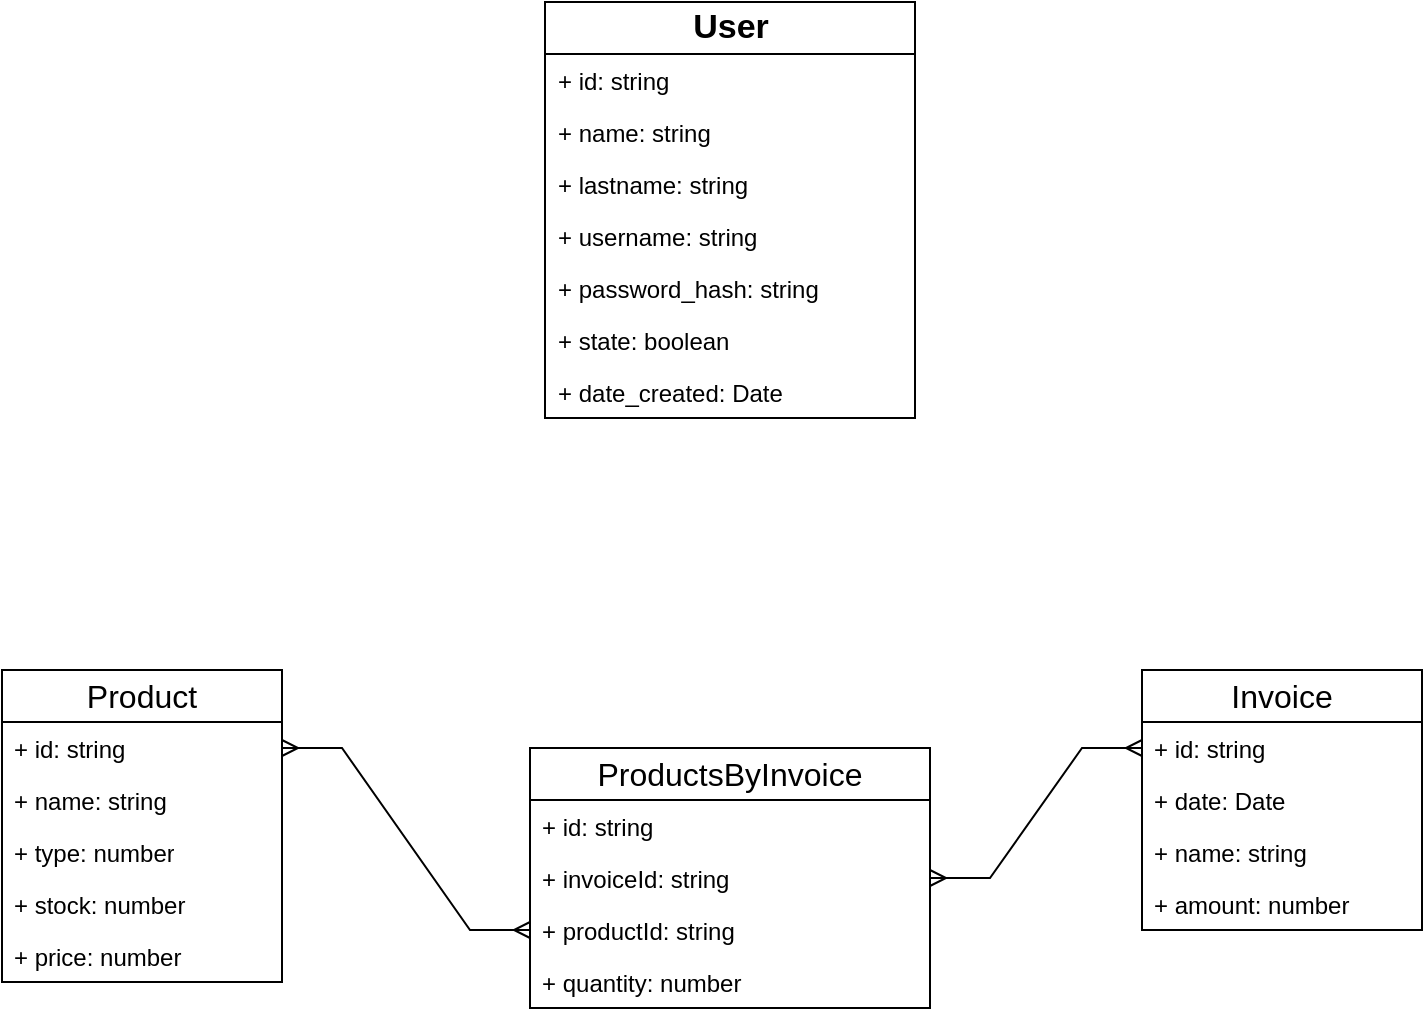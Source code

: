 <mxfile>
    <diagram id="C5RBs43oDa-KdzZeNtuy" name="Page-1">
        <mxGraphModel dx="1049" dy="663" grid="1" gridSize="10" guides="1" tooltips="1" connect="1" arrows="1" fold="1" page="1" pageScale="1" pageWidth="1169" pageHeight="827" math="0" shadow="0">
            <root>
                <mxCell id="WIyWlLk6GJQsqaUBKTNV-0"/>
                <mxCell id="WIyWlLk6GJQsqaUBKTNV-1" parent="WIyWlLk6GJQsqaUBKTNV-0"/>
                <mxCell id="chpo-z-GJbbB6o96Vqh3-6" value="&lt;span style=&quot;font-weight: 700;&quot;&gt;&lt;font style=&quot;font-size: 17px;&quot;&gt;User&lt;/font&gt;&lt;/span&gt;" style="swimlane;fontStyle=0;childLayout=stackLayout;horizontal=1;startSize=26;fillColor=none;horizontalStack=0;resizeParent=1;resizeParentMax=0;resizeLast=0;collapsible=1;marginBottom=0;whiteSpace=wrap;html=1;" parent="WIyWlLk6GJQsqaUBKTNV-1" vertex="1">
                    <mxGeometry x="501.5" y="80" width="185" height="208" as="geometry"/>
                </mxCell>
                <mxCell id="chpo-z-GJbbB6o96Vqh3-16" value="+ id: string" style="text;strokeColor=none;fillColor=none;align=left;verticalAlign=top;spacingLeft=4;spacingRight=4;overflow=hidden;rotatable=0;points=[[0,0.5],[1,0.5]];portConstraint=eastwest;whiteSpace=wrap;html=1;" parent="chpo-z-GJbbB6o96Vqh3-6" vertex="1">
                    <mxGeometry y="26" width="185" height="26" as="geometry"/>
                </mxCell>
                <mxCell id="0" value="+ name: string" style="text;strokeColor=none;fillColor=none;align=left;verticalAlign=top;spacingLeft=4;spacingRight=4;overflow=hidden;rotatable=0;points=[[0,0.5],[1,0.5]];portConstraint=eastwest;whiteSpace=wrap;html=1;" vertex="1" parent="chpo-z-GJbbB6o96Vqh3-6">
                    <mxGeometry y="52" width="185" height="26" as="geometry"/>
                </mxCell>
                <mxCell id="chpo-z-GJbbB6o96Vqh3-7" value="+ lastname: string" style="text;strokeColor=none;fillColor=none;align=left;verticalAlign=top;spacingLeft=4;spacingRight=4;overflow=hidden;rotatable=0;points=[[0,0.5],[1,0.5]];portConstraint=eastwest;whiteSpace=wrap;html=1;" parent="chpo-z-GJbbB6o96Vqh3-6" vertex="1">
                    <mxGeometry y="78" width="185" height="26" as="geometry"/>
                </mxCell>
                <mxCell id="chpo-z-GJbbB6o96Vqh3-9" value="+ username: string" style="text;strokeColor=none;fillColor=none;align=left;verticalAlign=top;spacingLeft=4;spacingRight=4;overflow=hidden;rotatable=0;points=[[0,0.5],[1,0.5]];portConstraint=eastwest;whiteSpace=wrap;html=1;" parent="chpo-z-GJbbB6o96Vqh3-6" vertex="1">
                    <mxGeometry y="104" width="185" height="26" as="geometry"/>
                </mxCell>
                <mxCell id="chpo-z-GJbbB6o96Vqh3-10" value="+ password_hash: string" style="text;strokeColor=none;fillColor=none;align=left;verticalAlign=top;spacingLeft=4;spacingRight=4;overflow=hidden;rotatable=0;points=[[0,0.5],[1,0.5]];portConstraint=eastwest;whiteSpace=wrap;html=1;" parent="chpo-z-GJbbB6o96Vqh3-6" vertex="1">
                    <mxGeometry y="130" width="185" height="26" as="geometry"/>
                </mxCell>
                <mxCell id="1" value="+ state: boolean" style="text;strokeColor=none;fillColor=none;align=left;verticalAlign=top;spacingLeft=4;spacingRight=4;overflow=hidden;rotatable=0;points=[[0,0.5],[1,0.5]];portConstraint=eastwest;whiteSpace=wrap;html=1;" vertex="1" parent="chpo-z-GJbbB6o96Vqh3-6">
                    <mxGeometry y="156" width="185" height="26" as="geometry"/>
                </mxCell>
                <mxCell id="chpo-z-GJbbB6o96Vqh3-8" value="+ date_created: Date" style="text;strokeColor=none;fillColor=none;align=left;verticalAlign=top;spacingLeft=4;spacingRight=4;overflow=hidden;rotatable=0;points=[[0,0.5],[1,0.5]];portConstraint=eastwest;whiteSpace=wrap;html=1;" parent="chpo-z-GJbbB6o96Vqh3-6" vertex="1">
                    <mxGeometry y="182" width="185" height="26" as="geometry"/>
                </mxCell>
                <mxCell id="chpo-z-GJbbB6o96Vqh3-11" value="&lt;font style=&quot;font-size: 16px;&quot;&gt;Product&lt;/font&gt;" style="swimlane;fontStyle=0;childLayout=stackLayout;horizontal=1;startSize=26;fillColor=none;horizontalStack=0;resizeParent=1;resizeParentMax=0;resizeLast=0;collapsible=1;marginBottom=0;whiteSpace=wrap;html=1;" parent="WIyWlLk6GJQsqaUBKTNV-1" vertex="1">
                    <mxGeometry x="230" y="414" width="140" height="156" as="geometry"/>
                </mxCell>
                <mxCell id="chpo-z-GJbbB6o96Vqh3-13" value="+ id: string" style="text;strokeColor=none;fillColor=none;align=left;verticalAlign=top;spacingLeft=4;spacingRight=4;overflow=hidden;rotatable=0;points=[[0,0.5],[1,0.5]];portConstraint=eastwest;whiteSpace=wrap;html=1;" parent="chpo-z-GJbbB6o96Vqh3-11" vertex="1">
                    <mxGeometry y="26" width="140" height="26" as="geometry"/>
                </mxCell>
                <mxCell id="chpo-z-GJbbB6o96Vqh3-12" value="+ name: string" style="text;strokeColor=none;fillColor=none;align=left;verticalAlign=top;spacingLeft=4;spacingRight=4;overflow=hidden;rotatable=0;points=[[0,0.5],[1,0.5]];portConstraint=eastwest;whiteSpace=wrap;html=1;" parent="chpo-z-GJbbB6o96Vqh3-11" vertex="1">
                    <mxGeometry y="52" width="140" height="26" as="geometry"/>
                </mxCell>
                <mxCell id="chpo-z-GJbbB6o96Vqh3-14" value="+ type: number" style="text;strokeColor=none;fillColor=none;align=left;verticalAlign=top;spacingLeft=4;spacingRight=4;overflow=hidden;rotatable=0;points=[[0,0.5],[1,0.5]];portConstraint=eastwest;whiteSpace=wrap;html=1;" parent="chpo-z-GJbbB6o96Vqh3-11" vertex="1">
                    <mxGeometry y="78" width="140" height="26" as="geometry"/>
                </mxCell>
                <mxCell id="chpo-z-GJbbB6o96Vqh3-17" value="+ stock: number" style="text;strokeColor=none;fillColor=none;align=left;verticalAlign=top;spacingLeft=4;spacingRight=4;overflow=hidden;rotatable=0;points=[[0,0.5],[1,0.5]];portConstraint=eastwest;whiteSpace=wrap;html=1;" parent="chpo-z-GJbbB6o96Vqh3-11" vertex="1">
                    <mxGeometry y="104" width="140" height="26" as="geometry"/>
                </mxCell>
                <mxCell id="chpo-z-GJbbB6o96Vqh3-15" value="+ price: number" style="text;strokeColor=none;fillColor=none;align=left;verticalAlign=top;spacingLeft=4;spacingRight=4;overflow=hidden;rotatable=0;points=[[0,0.5],[1,0.5]];portConstraint=eastwest;whiteSpace=wrap;html=1;" parent="chpo-z-GJbbB6o96Vqh3-11" vertex="1">
                    <mxGeometry y="130" width="140" height="26" as="geometry"/>
                </mxCell>
                <mxCell id="FlKP_sSUdaD6FfaAe1XL-0" value="&lt;font style=&quot;font-size: 16px;&quot;&gt;Invoice&lt;/font&gt;" style="swimlane;fontStyle=0;childLayout=stackLayout;horizontal=1;startSize=26;fillColor=none;horizontalStack=0;resizeParent=1;resizeParentMax=0;resizeLast=0;collapsible=1;marginBottom=0;whiteSpace=wrap;html=1;" parent="WIyWlLk6GJQsqaUBKTNV-1" vertex="1">
                    <mxGeometry x="800" y="414" width="140" height="130" as="geometry"/>
                </mxCell>
                <mxCell id="FlKP_sSUdaD6FfaAe1XL-30" value="+ id: string" style="text;strokeColor=none;fillColor=none;align=left;verticalAlign=top;spacingLeft=4;spacingRight=4;overflow=hidden;rotatable=0;points=[[0,0.5],[1,0.5]];portConstraint=eastwest;whiteSpace=wrap;html=1;" parent="FlKP_sSUdaD6FfaAe1XL-0" vertex="1">
                    <mxGeometry y="26" width="140" height="26" as="geometry"/>
                </mxCell>
                <mxCell id="FlKP_sSUdaD6FfaAe1XL-1" value="+ date: Date" style="text;strokeColor=none;fillColor=none;align=left;verticalAlign=top;spacingLeft=4;spacingRight=4;overflow=hidden;rotatable=0;points=[[0,0.5],[1,0.5]];portConstraint=eastwest;whiteSpace=wrap;html=1;" parent="FlKP_sSUdaD6FfaAe1XL-0" vertex="1">
                    <mxGeometry y="52" width="140" height="26" as="geometry"/>
                </mxCell>
                <mxCell id="FlKP_sSUdaD6FfaAe1XL-2" value="+ name: string" style="text;strokeColor=none;fillColor=none;align=left;verticalAlign=top;spacingLeft=4;spacingRight=4;overflow=hidden;rotatable=0;points=[[0,0.5],[1,0.5]];portConstraint=eastwest;whiteSpace=wrap;html=1;" parent="FlKP_sSUdaD6FfaAe1XL-0" vertex="1">
                    <mxGeometry y="78" width="140" height="26" as="geometry"/>
                </mxCell>
                <mxCell id="FlKP_sSUdaD6FfaAe1XL-31" value="+ amount: number" style="text;strokeColor=none;fillColor=none;align=left;verticalAlign=top;spacingLeft=4;spacingRight=4;overflow=hidden;rotatable=0;points=[[0,0.5],[1,0.5]];portConstraint=eastwest;whiteSpace=wrap;html=1;" parent="FlKP_sSUdaD6FfaAe1XL-0" vertex="1">
                    <mxGeometry y="104" width="140" height="26" as="geometry"/>
                </mxCell>
                <mxCell id="FlKP_sSUdaD6FfaAe1XL-26" value="&lt;font style=&quot;font-size: 16px;&quot;&gt;ProductsByInvoice&lt;/font&gt;" style="swimlane;fontStyle=0;childLayout=stackLayout;horizontal=1;startSize=26;fillColor=none;horizontalStack=0;resizeParent=1;resizeParentMax=0;resizeLast=0;collapsible=1;marginBottom=0;whiteSpace=wrap;html=1;" parent="WIyWlLk6GJQsqaUBKTNV-1" vertex="1">
                    <mxGeometry x="494" y="453" width="200" height="130" as="geometry"/>
                </mxCell>
                <mxCell id="FlKP_sSUdaD6FfaAe1XL-27" value="+ id: string" style="text;strokeColor=none;fillColor=none;align=left;verticalAlign=top;spacingLeft=4;spacingRight=4;overflow=hidden;rotatable=0;points=[[0,0.5],[1,0.5]];portConstraint=eastwest;whiteSpace=wrap;html=1;" parent="FlKP_sSUdaD6FfaAe1XL-26" vertex="1">
                    <mxGeometry y="26" width="200" height="26" as="geometry"/>
                </mxCell>
                <mxCell id="FlKP_sSUdaD6FfaAe1XL-28" value="+ invoiceId: string" style="text;strokeColor=none;fillColor=none;align=left;verticalAlign=top;spacingLeft=4;spacingRight=4;overflow=hidden;rotatable=0;points=[[0,0.5],[1,0.5]];portConstraint=eastwest;whiteSpace=wrap;html=1;" parent="FlKP_sSUdaD6FfaAe1XL-26" vertex="1">
                    <mxGeometry y="52" width="200" height="26" as="geometry"/>
                </mxCell>
                <mxCell id="FlKP_sSUdaD6FfaAe1XL-32" value="+ productId: string" style="text;strokeColor=none;fillColor=none;align=left;verticalAlign=top;spacingLeft=4;spacingRight=4;overflow=hidden;rotatable=0;points=[[0,0.5],[1,0.5]];portConstraint=eastwest;whiteSpace=wrap;html=1;" parent="FlKP_sSUdaD6FfaAe1XL-26" vertex="1">
                    <mxGeometry y="78" width="200" height="26" as="geometry"/>
                </mxCell>
                <mxCell id="FlKP_sSUdaD6FfaAe1XL-29" value="+ quantity: number" style="text;strokeColor=none;fillColor=none;align=left;verticalAlign=top;spacingLeft=4;spacingRight=4;overflow=hidden;rotatable=0;points=[[0,0.5],[1,0.5]];portConstraint=eastwest;whiteSpace=wrap;html=1;" parent="FlKP_sSUdaD6FfaAe1XL-26" vertex="1">
                    <mxGeometry y="104" width="200" height="26" as="geometry"/>
                </mxCell>
                <mxCell id="FlKP_sSUdaD6FfaAe1XL-33" value="" style="edgeStyle=entityRelationEdgeStyle;fontSize=12;html=1;endArrow=ERmany;startArrow=ERmany;rounded=0;exitX=1;exitY=0.5;exitDx=0;exitDy=0;entryX=0;entryY=0.5;entryDx=0;entryDy=0;" parent="WIyWlLk6GJQsqaUBKTNV-1" source="chpo-z-GJbbB6o96Vqh3-13" target="FlKP_sSUdaD6FfaAe1XL-32" edge="1">
                    <mxGeometry width="100" height="100" relative="1" as="geometry">
                        <mxPoint x="440" y="534" as="sourcePoint"/>
                        <mxPoint x="540" y="434" as="targetPoint"/>
                    </mxGeometry>
                </mxCell>
                <mxCell id="FlKP_sSUdaD6FfaAe1XL-34" value="" style="edgeStyle=entityRelationEdgeStyle;fontSize=12;html=1;endArrow=ERmany;startArrow=ERmany;rounded=0;entryX=0;entryY=0.5;entryDx=0;entryDy=0;exitX=1;exitY=0.5;exitDx=0;exitDy=0;" parent="WIyWlLk6GJQsqaUBKTNV-1" source="FlKP_sSUdaD6FfaAe1XL-28" target="FlKP_sSUdaD6FfaAe1XL-30" edge="1">
                    <mxGeometry width="100" height="100" relative="1" as="geometry">
                        <mxPoint x="440" y="534" as="sourcePoint"/>
                        <mxPoint x="540" y="434" as="targetPoint"/>
                    </mxGeometry>
                </mxCell>
            </root>
        </mxGraphModel>
    </diagram>
</mxfile>